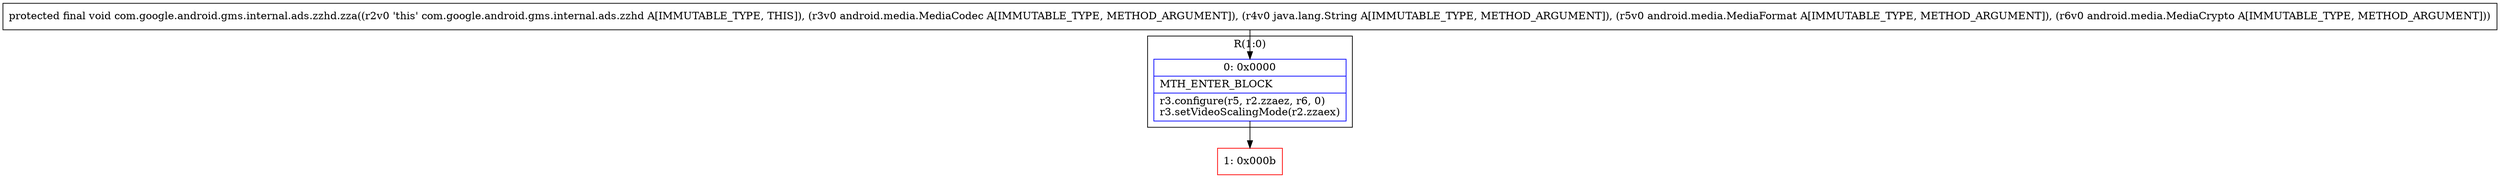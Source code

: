 digraph "CFG forcom.google.android.gms.internal.ads.zzhd.zza(Landroid\/media\/MediaCodec;Ljava\/lang\/String;Landroid\/media\/MediaFormat;Landroid\/media\/MediaCrypto;)V" {
subgraph cluster_Region_1430981892 {
label = "R(1:0)";
node [shape=record,color=blue];
Node_0 [shape=record,label="{0\:\ 0x0000|MTH_ENTER_BLOCK\l|r3.configure(r5, r2.zzaez, r6, 0)\lr3.setVideoScalingMode(r2.zzaex)\l}"];
}
Node_1 [shape=record,color=red,label="{1\:\ 0x000b}"];
MethodNode[shape=record,label="{protected final void com.google.android.gms.internal.ads.zzhd.zza((r2v0 'this' com.google.android.gms.internal.ads.zzhd A[IMMUTABLE_TYPE, THIS]), (r3v0 android.media.MediaCodec A[IMMUTABLE_TYPE, METHOD_ARGUMENT]), (r4v0 java.lang.String A[IMMUTABLE_TYPE, METHOD_ARGUMENT]), (r5v0 android.media.MediaFormat A[IMMUTABLE_TYPE, METHOD_ARGUMENT]), (r6v0 android.media.MediaCrypto A[IMMUTABLE_TYPE, METHOD_ARGUMENT])) }"];
MethodNode -> Node_0;
Node_0 -> Node_1;
}

